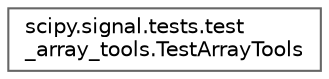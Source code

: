 digraph "Graphical Class Hierarchy"
{
 // LATEX_PDF_SIZE
  bgcolor="transparent";
  edge [fontname=Helvetica,fontsize=10,labelfontname=Helvetica,labelfontsize=10];
  node [fontname=Helvetica,fontsize=10,shape=box,height=0.2,width=0.4];
  rankdir="LR";
  Node0 [id="Node000000",label="scipy.signal.tests.test\l_array_tools.TestArrayTools",height=0.2,width=0.4,color="grey40", fillcolor="white", style="filled",URL="$d8/d0f/classscipy_1_1signal_1_1tests_1_1test__array__tools_1_1TestArrayTools.html",tooltip=" "];
}

